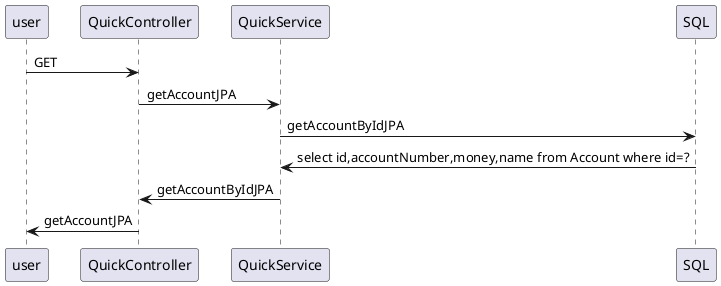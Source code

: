 @startuml
user -> QuickController : GET
QuickController -> QuickService : getAccountJPA
QuickService -> SQL : getAccountByIdJPA
SQL -> QuickService : select id,accountNumber,money,name from Account where id=?
QuickService -> QuickController : getAccountByIdJPA
QuickController -> user : getAccountJPA
@enduml